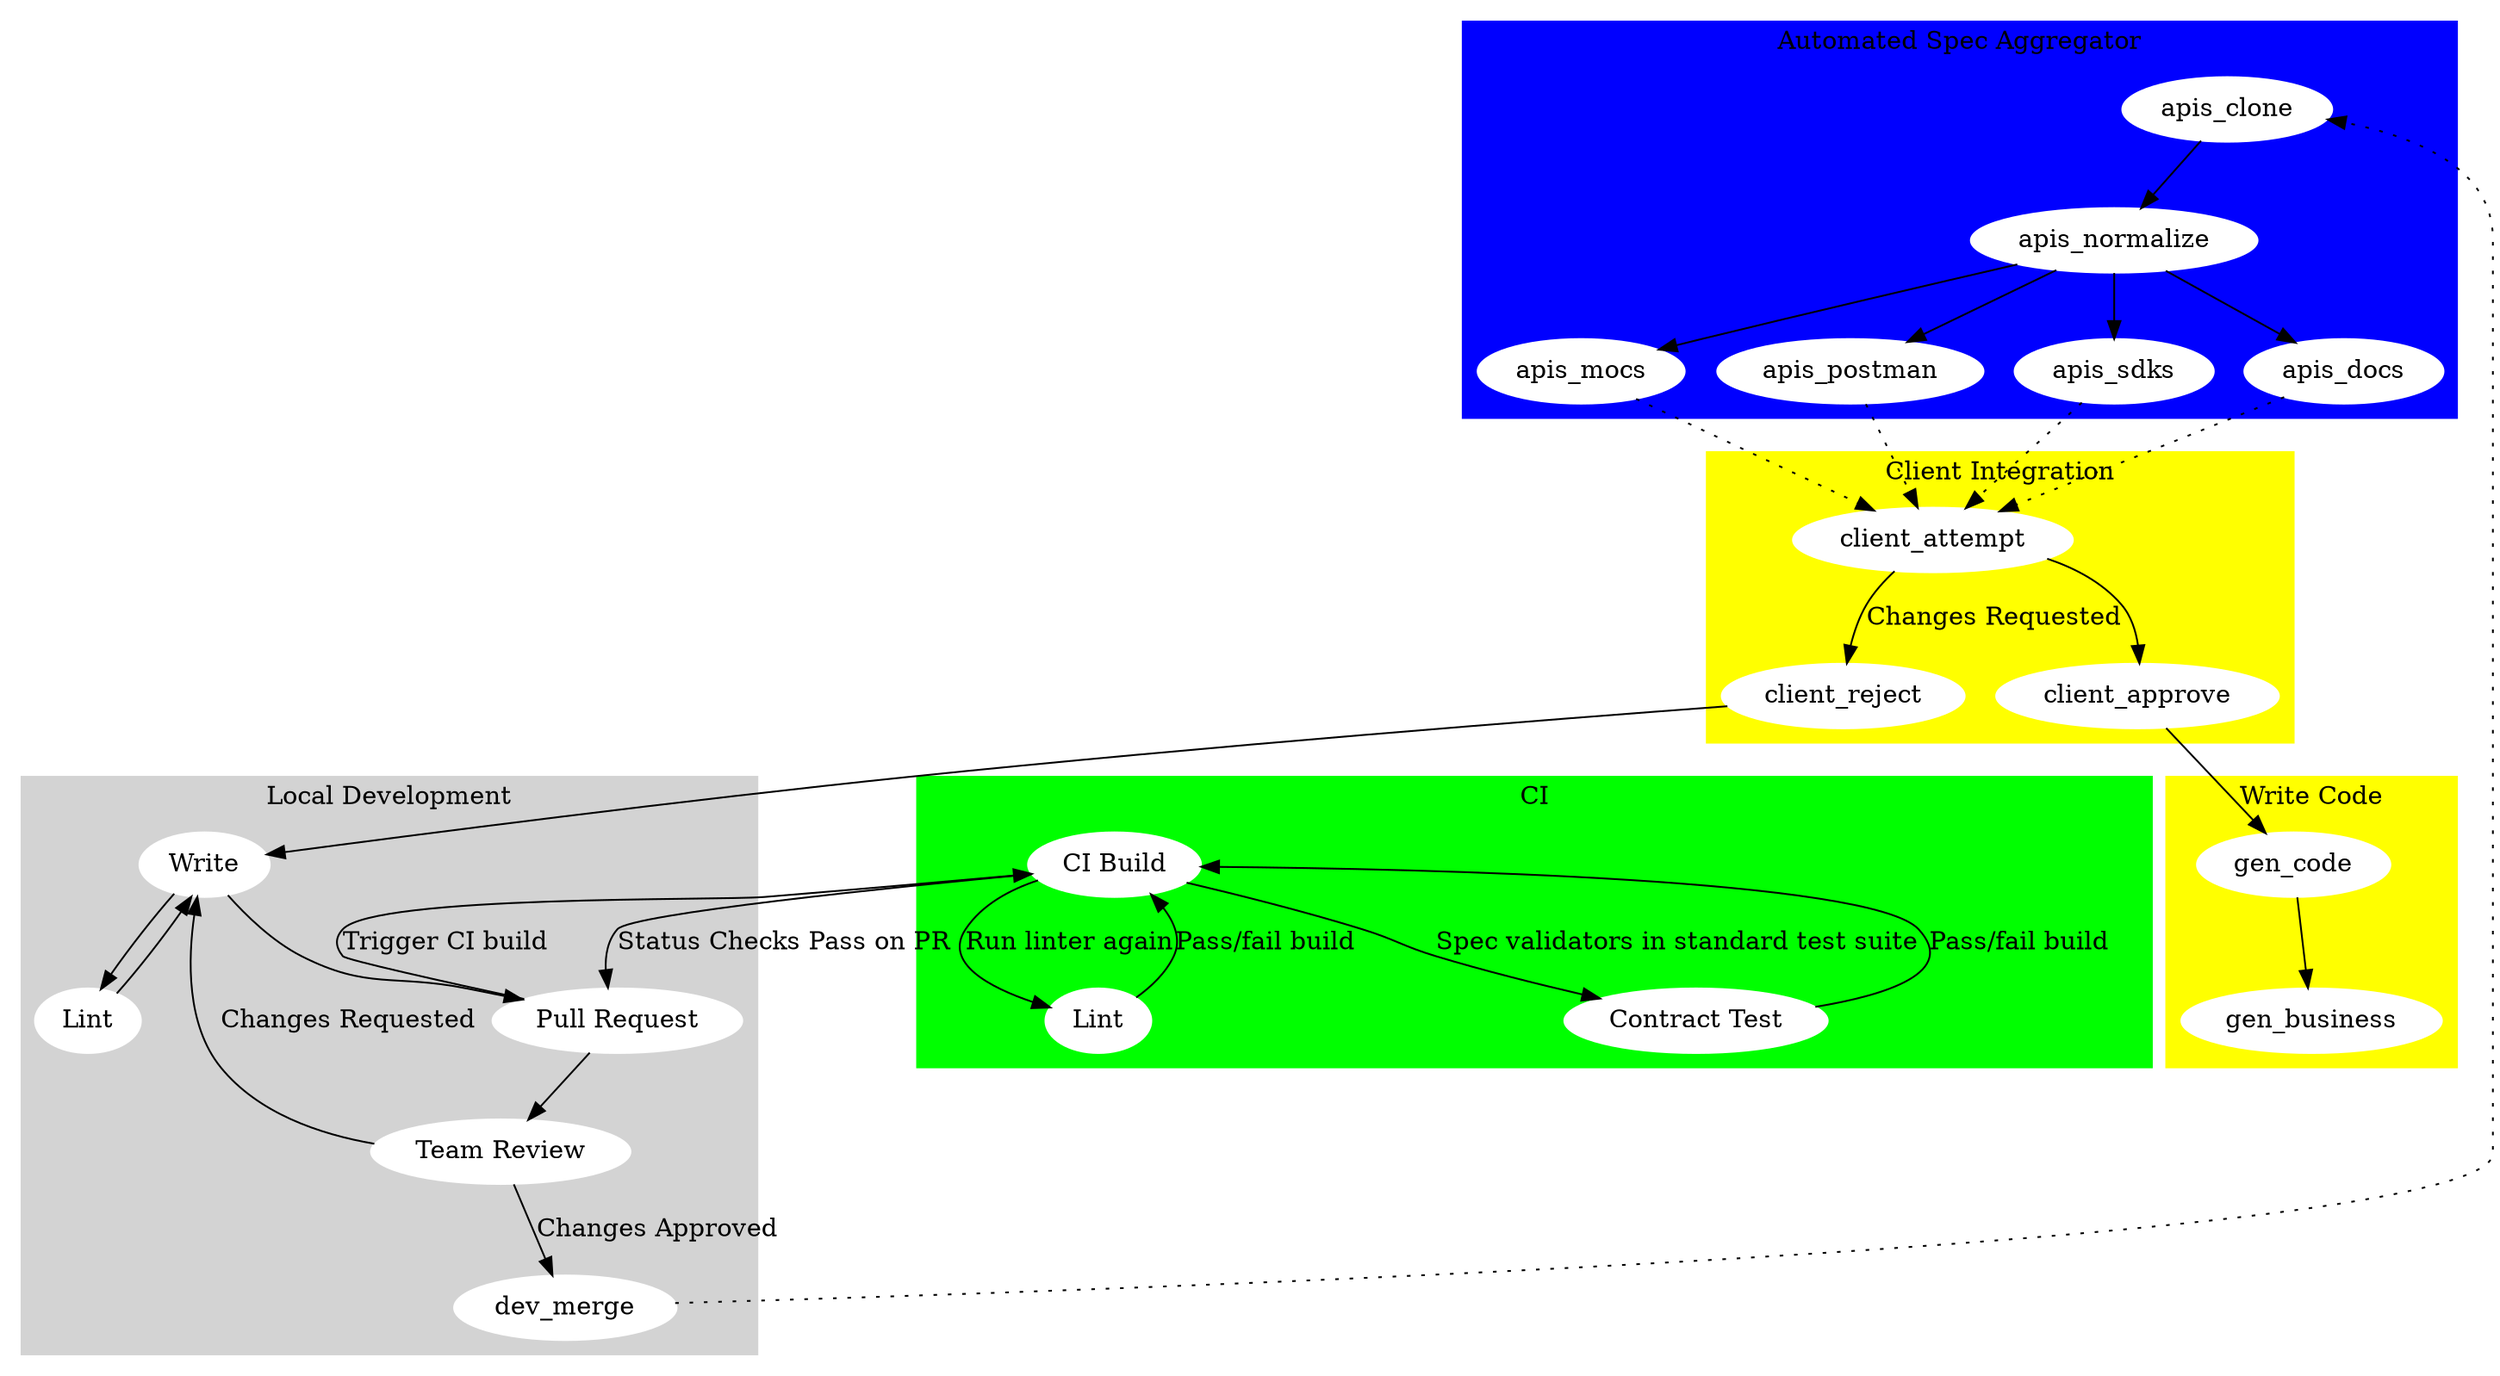 digraph G {
    compound=true;
    subgraph cluster0 {
        style=filled;
		color=lightgrey;
		node [style=filled,color=white];
        label = "Local Development";
        
        dev_write [label="Write"];
        dev_lint [label="Lint"];
        dev_pr [label="Pull Request"];
        dev_review [label="Team Review"];
        dev_merge

        dev_write -> dev_lint;
        dev_lint -> dev_write;
        dev_write -> dev_pr;
        dev_pr -> dev_review;
        dev_review -> dev_write [label="Changes Requested"];
        dev_review -> dev_merge [label="Changes Approved"];
    }
    subgraph cluster1 {
        style=filled;
		color=green;
		node [style=filled,color=white];
        label = "CI";

        ci_build [label="CI Build"];
        ci_lint [label="Lint"];
        ci_contract_test [label="Contract Test"];

        dev_pr -> ci_build [label="Trigger CI build"]

        ci_build -> ci_lint [label="Run linter again"];
        ci_lint -> ci_build [label="Pass/fail build"];

        ci_build -> ci_contract_test [label="Spec validators in standard test suite"];
        ci_contract_test -> ci_build [label="Pass/fail build"];

        ci_build -> dev_pr [label="Status Checks Pass on PR"]
    }

    subgraph cluster2 {
        style=filled;
		color=blue;
		node [style=filled,color=white];
        label = "Automated Spec Aggregator";

        dev_merge -> apis_clone [style=dotted]
        apis_clone -> apis_normalize
        
        apis_normalize -> apis_docs
        apis_normalize -> apis_mocs
        apis_normalize -> apis_postman
        apis_normalize -> apis_sdks
     }

    subgraph cluster3 {
        style=filled;
		color=yellow;
		node [style=filled,color=white];
        label = "Client Integration";

        apis_docs -> client_attempt [style=dotted]
        apis_mocs -> client_attempt [style=dotted]
        apis_postman -> client_attempt [style=dotted]
        apis_sdks -> client_attempt [style=dotted]

        client_attempt -> client_reject [label="Changes Requested"];
        client_reject -> dev_write
        
        client_attempt -> client_approve
    }

    subgraph cluster4 {
        style=filled;
		color=yellow;
		node [style=filled,color=white];
        label = "Write Code";

        client_approve -> gen_code
        gen_code -> gen_business
    }
}